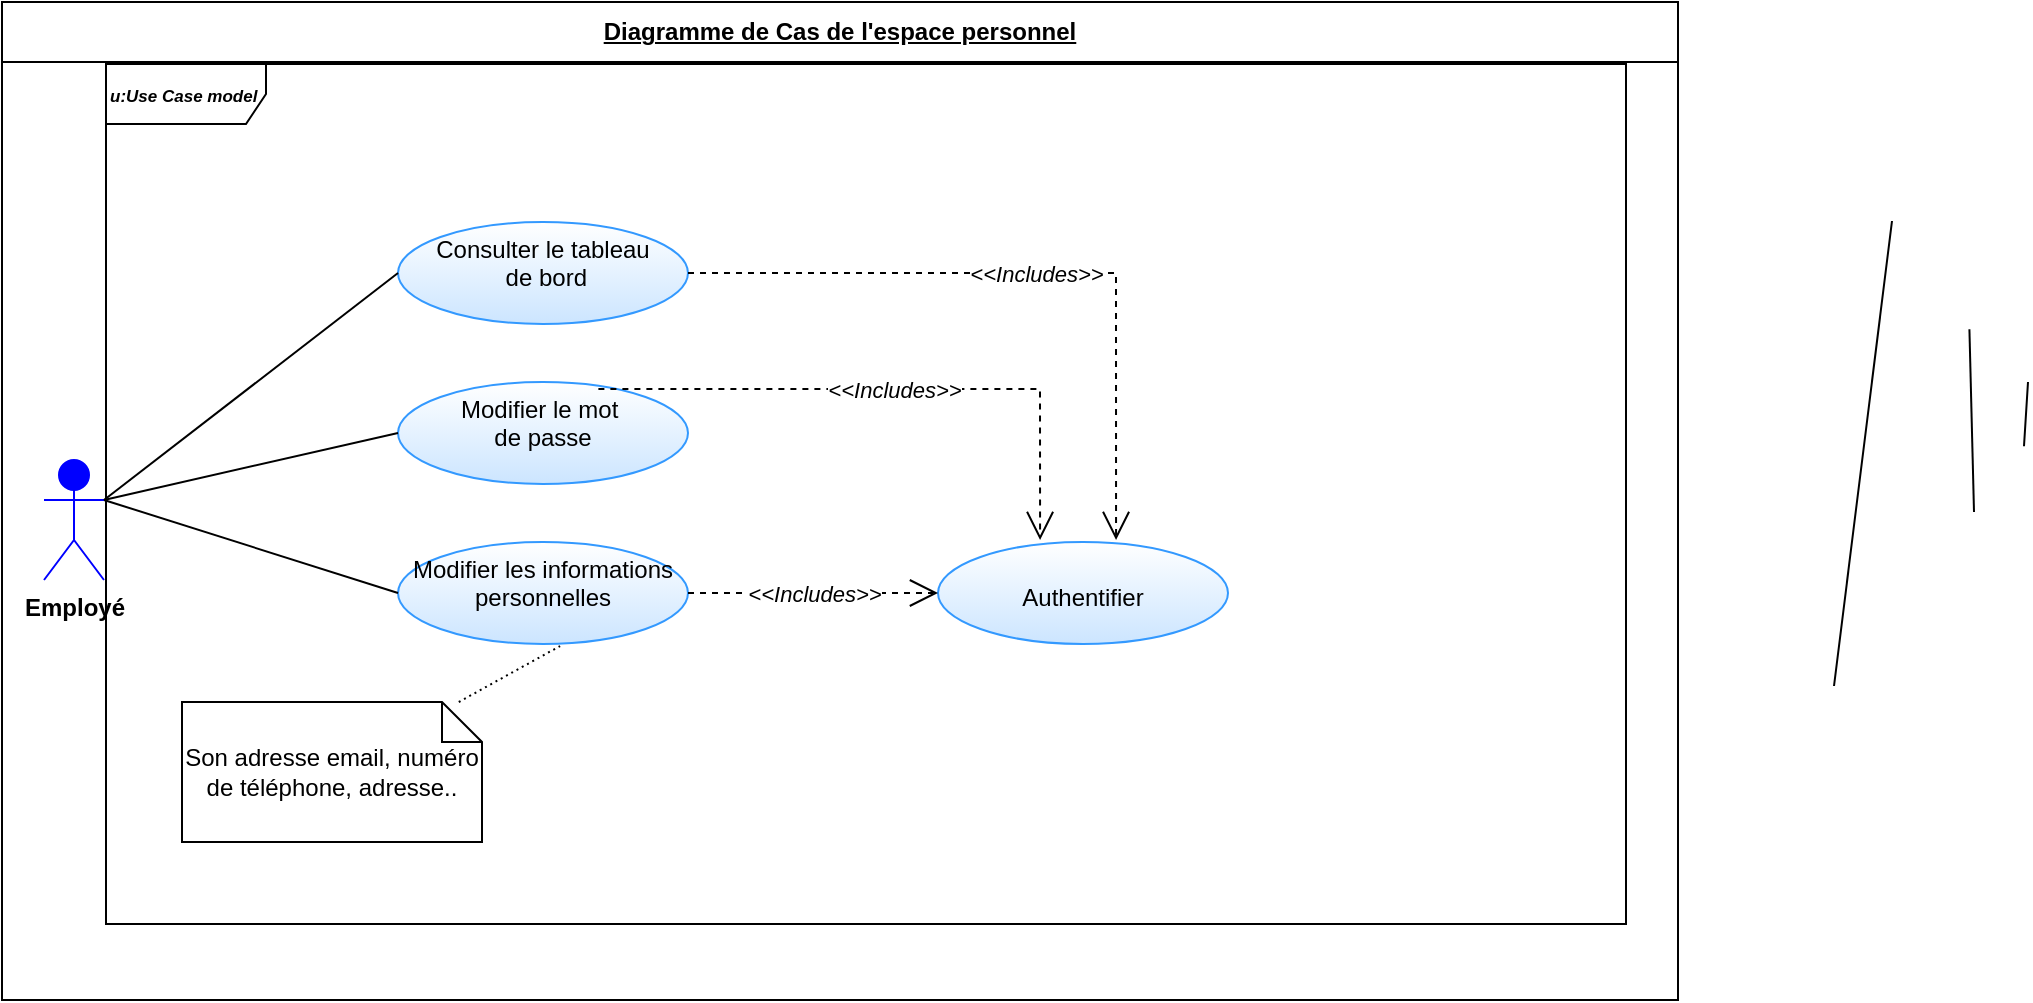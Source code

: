 <mxfile version="24.4.8" type="github">
  <diagram name="Page-1" id="1X_ssLYPJuPRNMFUVIla">
    <mxGraphModel dx="2213" dy="1962" grid="1" gridSize="10" guides="1" tooltips="1" connect="1" arrows="1" fold="1" page="1" pageScale="1" pageWidth="827" pageHeight="1169" math="0" shadow="0">
      <root>
        <mxCell id="0" />
        <mxCell id="1" parent="0" />
        <mxCell id="AHMVMSQBP_ybUsYlfkce-23" value="" style="endArrow=none;html=1;rounded=0;entryX=0;entryY=0.333;entryDx=0;entryDy=0;exitX=1;exitY=0.5;exitDx=0;exitDy=0;entryPerimeter=0;" edge="1" parent="1" target="AHMVMSQBP_ybUsYlfkce-1">
          <mxGeometry width="50" height="50" relative="1" as="geometry">
            <mxPoint x="435" y="-110.5" as="sourcePoint" />
            <mxPoint x="406" y="122" as="targetPoint" />
          </mxGeometry>
        </mxCell>
        <mxCell id="AHMVMSQBP_ybUsYlfkce-52" value="" style="endArrow=none;html=1;rounded=0;exitX=0.998;exitY=0.346;exitDx=0;exitDy=0;exitPerimeter=0;entryX=0;entryY=0.333;entryDx=0;entryDy=0;entryPerimeter=0;" edge="1" parent="1" target="AHMVMSQBP_ybUsYlfkce-1">
          <mxGeometry width="50" height="50" relative="1" as="geometry">
            <mxPoint x="473.71" y="-56.354" as="sourcePoint" />
            <mxPoint x="476" y="35" as="targetPoint" />
          </mxGeometry>
        </mxCell>
        <mxCell id="AHMVMSQBP_ybUsYlfkce-54" value="" style="endArrow=none;html=1;rounded=0;exitX=1;exitY=0.346;exitDx=0;exitDy=0;exitPerimeter=0;entryX=0;entryY=0.333;entryDx=0;entryDy=0;entryPerimeter=0;" edge="1" parent="1" target="AHMVMSQBP_ybUsYlfkce-1">
          <mxGeometry width="50" height="50" relative="1" as="geometry">
            <mxPoint x="501" y="2.146" as="sourcePoint" />
            <mxPoint x="503" y="-30" as="targetPoint" />
          </mxGeometry>
        </mxCell>
        <mxCell id="AHMVMSQBP_ybUsYlfkce-74" value="&lt;u&gt;Diagramme de Cas de l&#39;espace personnel&lt;/u&gt;" style="swimlane;fontStyle=1;align=center;horizontal=1;startSize=30;collapsible=0;html=1;whiteSpace=wrap;" vertex="1" parent="1">
          <mxGeometry x="-510" y="-220" width="838" height="499" as="geometry" />
        </mxCell>
        <mxCell id="AHMVMSQBP_ybUsYlfkce-75" value="&lt;i&gt;&lt;font style=&quot;font-size: 8.5px;&quot;&gt;&lt;b style=&quot;&quot;&gt;u:Use Case model&lt;/b&gt;&lt;/font&gt;&lt;/i&gt;" style="shape=umlFrame;whiteSpace=wrap;html=1;pointerEvents=0;recursiveResize=0;container=1;collapsible=0;width=80;align=left;" vertex="1" parent="AHMVMSQBP_ybUsYlfkce-74">
          <mxGeometry width="760" height="430" relative="1" as="geometry">
            <mxPoint x="52" y="31" as="offset" />
          </mxGeometry>
        </mxCell>
        <mxCell id="AHMVMSQBP_ybUsYlfkce-57" value="&lt;div&gt;&lt;br&gt;&lt;/div&gt;Authentifier" style="ellipse;whiteSpace=wrap;html=1;verticalAlign=top;strokeColor=#3399FF;gradientColor=#CCE5FF;" vertex="1" parent="AHMVMSQBP_ybUsYlfkce-75">
          <mxGeometry x="416" y="239" width="145" height="51" as="geometry" />
        </mxCell>
        <mxCell id="AHMVMSQBP_ybUsYlfkce-40" value="&lt;div&gt;Modifier les informations personnelles&lt;/div&gt;" style="ellipse;whiteSpace=wrap;html=1;verticalAlign=top;strokeColor=#3399FF;gradientColor=#CCE5FF;" vertex="1" parent="AHMVMSQBP_ybUsYlfkce-75">
          <mxGeometry x="146" y="239" width="145" height="51" as="geometry" />
        </mxCell>
        <mxCell id="AHMVMSQBP_ybUsYlfkce-72" value="&lt;i&gt;&amp;lt;&amp;lt;Includes&amp;gt;&amp;gt;&lt;/i&gt;" style="endArrow=open;endSize=12;dashed=1;html=1;rounded=0;edgeStyle=orthogonalEdgeStyle;exitX=1;exitY=0.5;exitDx=0;exitDy=0;" edge="1" parent="AHMVMSQBP_ybUsYlfkce-75" source="AHMVMSQBP_ybUsYlfkce-40" target="AHMVMSQBP_ybUsYlfkce-57">
          <mxGeometry width="160" relative="1" as="geometry">
            <mxPoint x="403" y="114.5" as="sourcePoint" />
            <mxPoint x="699" y="399" as="targetPoint" />
          </mxGeometry>
        </mxCell>
        <mxCell id="AHMVMSQBP_ybUsYlfkce-28" value="Modifier le mot&amp;nbsp;&lt;div&gt;de passe&lt;/div&gt;" style="ellipse;whiteSpace=wrap;html=1;verticalAlign=top;strokeColor=#3399FF;gradientColor=#CCE5FF;" vertex="1" parent="AHMVMSQBP_ybUsYlfkce-75">
          <mxGeometry x="146" y="159" width="145" height="51" as="geometry" />
        </mxCell>
        <mxCell id="AHMVMSQBP_ybUsYlfkce-73" value="&lt;i&gt;&amp;lt;&amp;lt;Includes&amp;gt;&amp;gt;&lt;/i&gt;" style="endArrow=open;endSize=12;dashed=1;html=1;rounded=0;edgeStyle=orthogonalEdgeStyle;entryX=0.352;entryY=-0.02;entryDx=0;entryDy=0;entryPerimeter=0;exitX=0.691;exitY=0.069;exitDx=0;exitDy=0;exitPerimeter=0;" edge="1" parent="AHMVMSQBP_ybUsYlfkce-75" source="AHMVMSQBP_ybUsYlfkce-28" target="AHMVMSQBP_ybUsYlfkce-57">
          <mxGeometry width="160" relative="1" as="geometry">
            <mxPoint x="317" y="114" as="sourcePoint" />
            <mxPoint x="718" y="421" as="targetPoint" />
          </mxGeometry>
        </mxCell>
        <mxCell id="AHMVMSQBP_ybUsYlfkce-2" value="&lt;div&gt;&lt;span style=&quot;background-color: initial;&quot;&gt;Consulter le tableau&lt;/span&gt;&lt;/div&gt;&lt;div&gt;&lt;span style=&quot;background-color: initial;&quot;&gt;&amp;nbsp;de bord&lt;/span&gt;&lt;br&gt;&lt;/div&gt;" style="ellipse;whiteSpace=wrap;html=1;verticalAlign=top;strokeColor=#3399FF;gradientColor=#CCE5FF;" vertex="1" parent="AHMVMSQBP_ybUsYlfkce-75">
          <mxGeometry x="146" y="79" width="145" height="51" as="geometry" />
        </mxCell>
        <mxCell id="AHMVMSQBP_ybUsYlfkce-71" value="&lt;i&gt;&amp;lt;&amp;lt;Includes&amp;gt;&amp;gt;&lt;/i&gt;" style="endArrow=open;endSize=12;dashed=1;html=1;rounded=0;edgeStyle=orthogonalEdgeStyle;exitX=1;exitY=0.5;exitDx=0;exitDy=0;entryX=0.614;entryY=-0.02;entryDx=0;entryDy=0;entryPerimeter=0;" edge="1" parent="AHMVMSQBP_ybUsYlfkce-75" source="AHMVMSQBP_ybUsYlfkce-2" target="AHMVMSQBP_ybUsYlfkce-57">
          <mxGeometry width="160" relative="1" as="geometry">
            <mxPoint x="475" y="127.5" as="sourcePoint" />
            <mxPoint x="690" y="351" as="targetPoint" />
          </mxGeometry>
        </mxCell>
        <mxCell id="AHMVMSQBP_ybUsYlfkce-78" value="Son adresse email, numéro de téléphone, adresse.." style="shape=note;size=20;whiteSpace=wrap;html=1;" vertex="1" parent="AHMVMSQBP_ybUsYlfkce-75">
          <mxGeometry x="38" y="319" width="150" height="70" as="geometry" />
        </mxCell>
        <mxCell id="AHMVMSQBP_ybUsYlfkce-79" value="" style="endArrow=none;html=1;rounded=0;dashed=1;dashPattern=1 2;entryX=0.559;entryY=1.02;entryDx=0;entryDy=0;entryPerimeter=0;" edge="1" parent="AHMVMSQBP_ybUsYlfkce-75" source="AHMVMSQBP_ybUsYlfkce-78" target="AHMVMSQBP_ybUsYlfkce-40">
          <mxGeometry relative="1" as="geometry">
            <mxPoint x="358" y="230" as="sourcePoint" />
            <mxPoint x="518" y="230" as="targetPoint" />
          </mxGeometry>
        </mxCell>
        <mxCell id="AHMVMSQBP_ybUsYlfkce-80" value="" style="resizable=0;html=1;whiteSpace=wrap;align=right;verticalAlign=bottom;" connectable="0" vertex="1" parent="AHMVMSQBP_ybUsYlfkce-79">
          <mxGeometry x="1" relative="1" as="geometry" />
        </mxCell>
        <object label="&lt;div&gt;&lt;b&gt;Employé&lt;/b&gt;&lt;/div&gt;" Admin="" id="AHMVMSQBP_ybUsYlfkce-3">
          <mxCell style="shape=umlActor;verticalLabelPosition=bottom;verticalAlign=top;html=1;outlineConnect=0;direction=east;rotation=0;fillColor=#0000FF;strokeColor=#0000FF;" vertex="1" parent="AHMVMSQBP_ybUsYlfkce-74">
            <mxGeometry x="21" y="229" width="30" height="60" as="geometry" />
          </mxCell>
        </object>
        <mxCell id="AHMVMSQBP_ybUsYlfkce-41" value="" style="endArrow=none;html=1;rounded=0;entryX=0;entryY=0.5;entryDx=0;entryDy=0;exitX=1;exitY=0.333;exitDx=0;exitDy=0;exitPerimeter=0;" edge="1" parent="AHMVMSQBP_ybUsYlfkce-74" source="AHMVMSQBP_ybUsYlfkce-3" target="AHMVMSQBP_ybUsYlfkce-40">
          <mxGeometry width="50" height="50" relative="1" as="geometry">
            <mxPoint x="288" y="447" as="sourcePoint" />
            <mxPoint x="372" y="324" as="targetPoint" />
          </mxGeometry>
        </mxCell>
        <mxCell id="AHMVMSQBP_ybUsYlfkce-29" value="" style="endArrow=none;html=1;rounded=0;entryX=0;entryY=0.5;entryDx=0;entryDy=0;exitX=1;exitY=0.333;exitDx=0;exitDy=0;exitPerimeter=0;" edge="1" parent="AHMVMSQBP_ybUsYlfkce-74" source="AHMVMSQBP_ybUsYlfkce-3" target="AHMVMSQBP_ybUsYlfkce-28">
          <mxGeometry width="50" height="50" relative="1" as="geometry">
            <mxPoint x="349" y="451" as="sourcePoint" />
            <mxPoint x="429" y="536" as="targetPoint" />
          </mxGeometry>
        </mxCell>
        <mxCell id="AHMVMSQBP_ybUsYlfkce-19" value="" style="endArrow=none;html=1;rounded=0;entryX=0;entryY=0.5;entryDx=0;entryDy=0;exitX=1;exitY=0.333;exitDx=0;exitDy=0;exitPerimeter=0;" edge="1" parent="AHMVMSQBP_ybUsYlfkce-74" source="AHMVMSQBP_ybUsYlfkce-3" target="AHMVMSQBP_ybUsYlfkce-2">
          <mxGeometry width="50" height="50" relative="1" as="geometry">
            <mxPoint x="292" y="433" as="sourcePoint" />
            <mxPoint x="342" y="383" as="targetPoint" />
          </mxGeometry>
        </mxCell>
      </root>
    </mxGraphModel>
  </diagram>
</mxfile>
